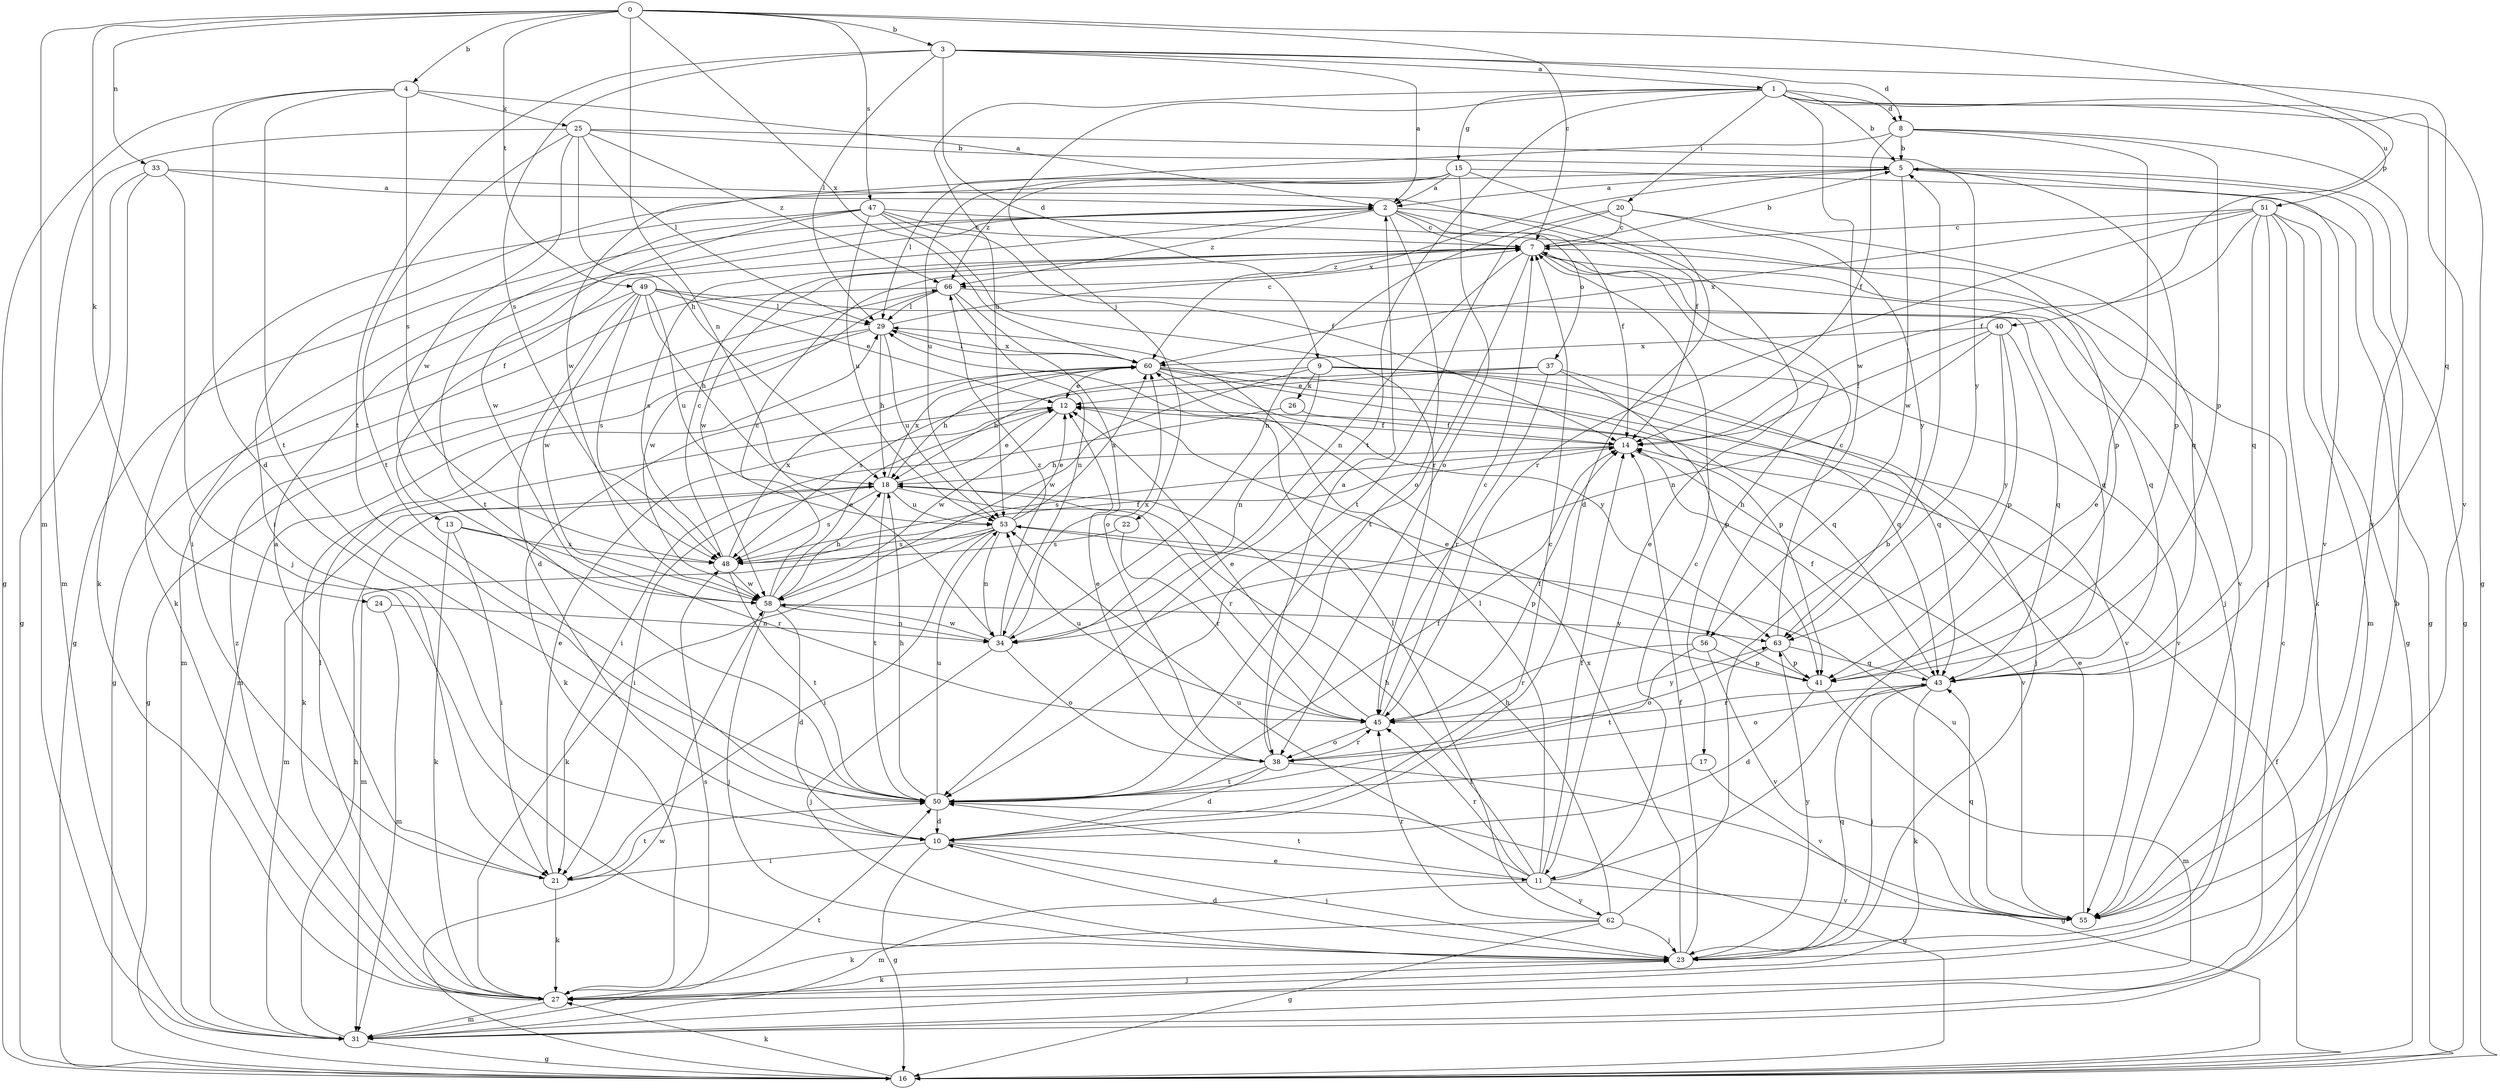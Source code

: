strict digraph  {
0;
1;
2;
3;
4;
5;
7;
8;
9;
10;
11;
12;
13;
14;
15;
16;
17;
18;
20;
21;
22;
23;
24;
25;
26;
27;
29;
31;
33;
34;
37;
38;
40;
41;
43;
45;
47;
48;
49;
50;
51;
53;
55;
56;
58;
60;
62;
63;
66;
0 -> 3  [label=b];
0 -> 4  [label=b];
0 -> 7  [label=c];
0 -> 24  [label=k];
0 -> 31  [label=m];
0 -> 33  [label=n];
0 -> 34  [label=n];
0 -> 40  [label=p];
0 -> 47  [label=s];
0 -> 49  [label=t];
0 -> 60  [label=x];
1 -> 5  [label=b];
1 -> 8  [label=d];
1 -> 15  [label=g];
1 -> 16  [label=g];
1 -> 20  [label=i];
1 -> 22  [label=j];
1 -> 50  [label=t];
1 -> 51  [label=u];
1 -> 53  [label=u];
1 -> 55  [label=v];
1 -> 56  [label=w];
2 -> 7  [label=c];
2 -> 11  [label=e];
2 -> 13  [label=f];
2 -> 14  [label=f];
2 -> 16  [label=g];
2 -> 21  [label=i];
2 -> 37  [label=o];
2 -> 38  [label=o];
2 -> 66  [label=z];
3 -> 1  [label=a];
3 -> 2  [label=a];
3 -> 8  [label=d];
3 -> 9  [label=d];
3 -> 29  [label=l];
3 -> 43  [label=q];
3 -> 48  [label=s];
3 -> 50  [label=t];
4 -> 2  [label=a];
4 -> 10  [label=d];
4 -> 16  [label=g];
4 -> 25  [label=k];
4 -> 48  [label=s];
4 -> 50  [label=t];
5 -> 2  [label=a];
5 -> 16  [label=g];
5 -> 21  [label=i];
5 -> 41  [label=p];
5 -> 55  [label=v];
5 -> 56  [label=w];
5 -> 60  [label=x];
7 -> 5  [label=b];
7 -> 17  [label=h];
7 -> 23  [label=j];
7 -> 34  [label=n];
7 -> 48  [label=s];
7 -> 50  [label=t];
7 -> 55  [label=v];
7 -> 58  [label=w];
7 -> 66  [label=z];
8 -> 5  [label=b];
8 -> 11  [label=e];
8 -> 14  [label=f];
8 -> 41  [label=p];
8 -> 55  [label=v];
8 -> 58  [label=w];
9 -> 18  [label=h];
9 -> 23  [label=j];
9 -> 26  [label=k];
9 -> 34  [label=n];
9 -> 43  [label=q];
9 -> 55  [label=v];
9 -> 58  [label=w];
10 -> 7  [label=c];
10 -> 11  [label=e];
10 -> 16  [label=g];
10 -> 21  [label=i];
10 -> 23  [label=j];
11 -> 7  [label=c];
11 -> 14  [label=f];
11 -> 18  [label=h];
11 -> 29  [label=l];
11 -> 31  [label=m];
11 -> 45  [label=r];
11 -> 50  [label=t];
11 -> 53  [label=u];
11 -> 55  [label=v];
11 -> 62  [label=y];
12 -> 14  [label=f];
12 -> 27  [label=k];
12 -> 58  [label=w];
13 -> 21  [label=i];
13 -> 27  [label=k];
13 -> 45  [label=r];
13 -> 48  [label=s];
14 -> 18  [label=h];
14 -> 48  [label=s];
14 -> 55  [label=v];
15 -> 2  [label=a];
15 -> 10  [label=d];
15 -> 16  [label=g];
15 -> 29  [label=l];
15 -> 38  [label=o];
15 -> 53  [label=u];
15 -> 66  [label=z];
16 -> 14  [label=f];
16 -> 27  [label=k];
16 -> 58  [label=w];
17 -> 50  [label=t];
17 -> 55  [label=v];
18 -> 12  [label=e];
18 -> 21  [label=i];
18 -> 31  [label=m];
18 -> 45  [label=r];
18 -> 48  [label=s];
18 -> 50  [label=t];
18 -> 53  [label=u];
18 -> 60  [label=x];
20 -> 7  [label=c];
20 -> 34  [label=n];
20 -> 43  [label=q];
20 -> 50  [label=t];
20 -> 63  [label=y];
21 -> 2  [label=a];
21 -> 12  [label=e];
21 -> 27  [label=k];
21 -> 50  [label=t];
22 -> 45  [label=r];
22 -> 48  [label=s];
23 -> 10  [label=d];
23 -> 14  [label=f];
23 -> 27  [label=k];
23 -> 43  [label=q];
23 -> 60  [label=x];
23 -> 63  [label=y];
24 -> 31  [label=m];
24 -> 34  [label=n];
25 -> 5  [label=b];
25 -> 18  [label=h];
25 -> 29  [label=l];
25 -> 31  [label=m];
25 -> 50  [label=t];
25 -> 58  [label=w];
25 -> 63  [label=y];
25 -> 66  [label=z];
26 -> 14  [label=f];
26 -> 21  [label=i];
27 -> 23  [label=j];
27 -> 29  [label=l];
27 -> 31  [label=m];
27 -> 48  [label=s];
27 -> 66  [label=z];
29 -> 7  [label=c];
29 -> 16  [label=g];
29 -> 18  [label=h];
29 -> 31  [label=m];
29 -> 53  [label=u];
29 -> 60  [label=x];
31 -> 5  [label=b];
31 -> 7  [label=c];
31 -> 16  [label=g];
31 -> 18  [label=h];
31 -> 50  [label=t];
33 -> 2  [label=a];
33 -> 14  [label=f];
33 -> 16  [label=g];
33 -> 23  [label=j];
33 -> 27  [label=k];
34 -> 23  [label=j];
34 -> 38  [label=o];
34 -> 58  [label=w];
34 -> 60  [label=x];
34 -> 66  [label=z];
37 -> 12  [label=e];
37 -> 41  [label=p];
37 -> 43  [label=q];
37 -> 45  [label=r];
37 -> 48  [label=s];
38 -> 2  [label=a];
38 -> 10  [label=d];
38 -> 12  [label=e];
38 -> 16  [label=g];
38 -> 45  [label=r];
38 -> 50  [label=t];
40 -> 14  [label=f];
40 -> 34  [label=n];
40 -> 41  [label=p];
40 -> 43  [label=q];
40 -> 60  [label=x];
40 -> 63  [label=y];
41 -> 10  [label=d];
41 -> 12  [label=e];
41 -> 31  [label=m];
43 -> 14  [label=f];
43 -> 23  [label=j];
43 -> 27  [label=k];
43 -> 38  [label=o];
43 -> 45  [label=r];
45 -> 7  [label=c];
45 -> 12  [label=e];
45 -> 14  [label=f];
45 -> 38  [label=o];
45 -> 53  [label=u];
45 -> 63  [label=y];
47 -> 7  [label=c];
47 -> 14  [label=f];
47 -> 27  [label=k];
47 -> 41  [label=p];
47 -> 45  [label=r];
47 -> 50  [label=t];
47 -> 53  [label=u];
47 -> 58  [label=w];
48 -> 7  [label=c];
48 -> 14  [label=f];
48 -> 50  [label=t];
48 -> 58  [label=w];
48 -> 60  [label=x];
49 -> 10  [label=d];
49 -> 12  [label=e];
49 -> 16  [label=g];
49 -> 18  [label=h];
49 -> 29  [label=l];
49 -> 43  [label=q];
49 -> 48  [label=s];
49 -> 53  [label=u];
49 -> 58  [label=w];
50 -> 10  [label=d];
50 -> 14  [label=f];
50 -> 16  [label=g];
50 -> 18  [label=h];
50 -> 53  [label=u];
51 -> 7  [label=c];
51 -> 14  [label=f];
51 -> 16  [label=g];
51 -> 23  [label=j];
51 -> 27  [label=k];
51 -> 31  [label=m];
51 -> 43  [label=q];
51 -> 45  [label=r];
51 -> 60  [label=x];
53 -> 12  [label=e];
53 -> 21  [label=i];
53 -> 27  [label=k];
53 -> 31  [label=m];
53 -> 34  [label=n];
53 -> 41  [label=p];
53 -> 48  [label=s];
53 -> 60  [label=x];
55 -> 12  [label=e];
55 -> 43  [label=q];
55 -> 53  [label=u];
56 -> 41  [label=p];
56 -> 45  [label=r];
56 -> 50  [label=t];
56 -> 55  [label=v];
58 -> 7  [label=c];
58 -> 10  [label=d];
58 -> 12  [label=e];
58 -> 18  [label=h];
58 -> 23  [label=j];
58 -> 34  [label=n];
58 -> 63  [label=y];
60 -> 12  [label=e];
60 -> 18  [label=h];
60 -> 27  [label=k];
60 -> 29  [label=l];
60 -> 41  [label=p];
60 -> 43  [label=q];
60 -> 55  [label=v];
60 -> 63  [label=y];
62 -> 5  [label=b];
62 -> 16  [label=g];
62 -> 18  [label=h];
62 -> 23  [label=j];
62 -> 27  [label=k];
62 -> 29  [label=l];
62 -> 45  [label=r];
63 -> 7  [label=c];
63 -> 38  [label=o];
63 -> 41  [label=p];
63 -> 43  [label=q];
66 -> 29  [label=l];
66 -> 31  [label=m];
66 -> 34  [label=n];
66 -> 38  [label=o];
66 -> 43  [label=q];
66 -> 58  [label=w];
}

